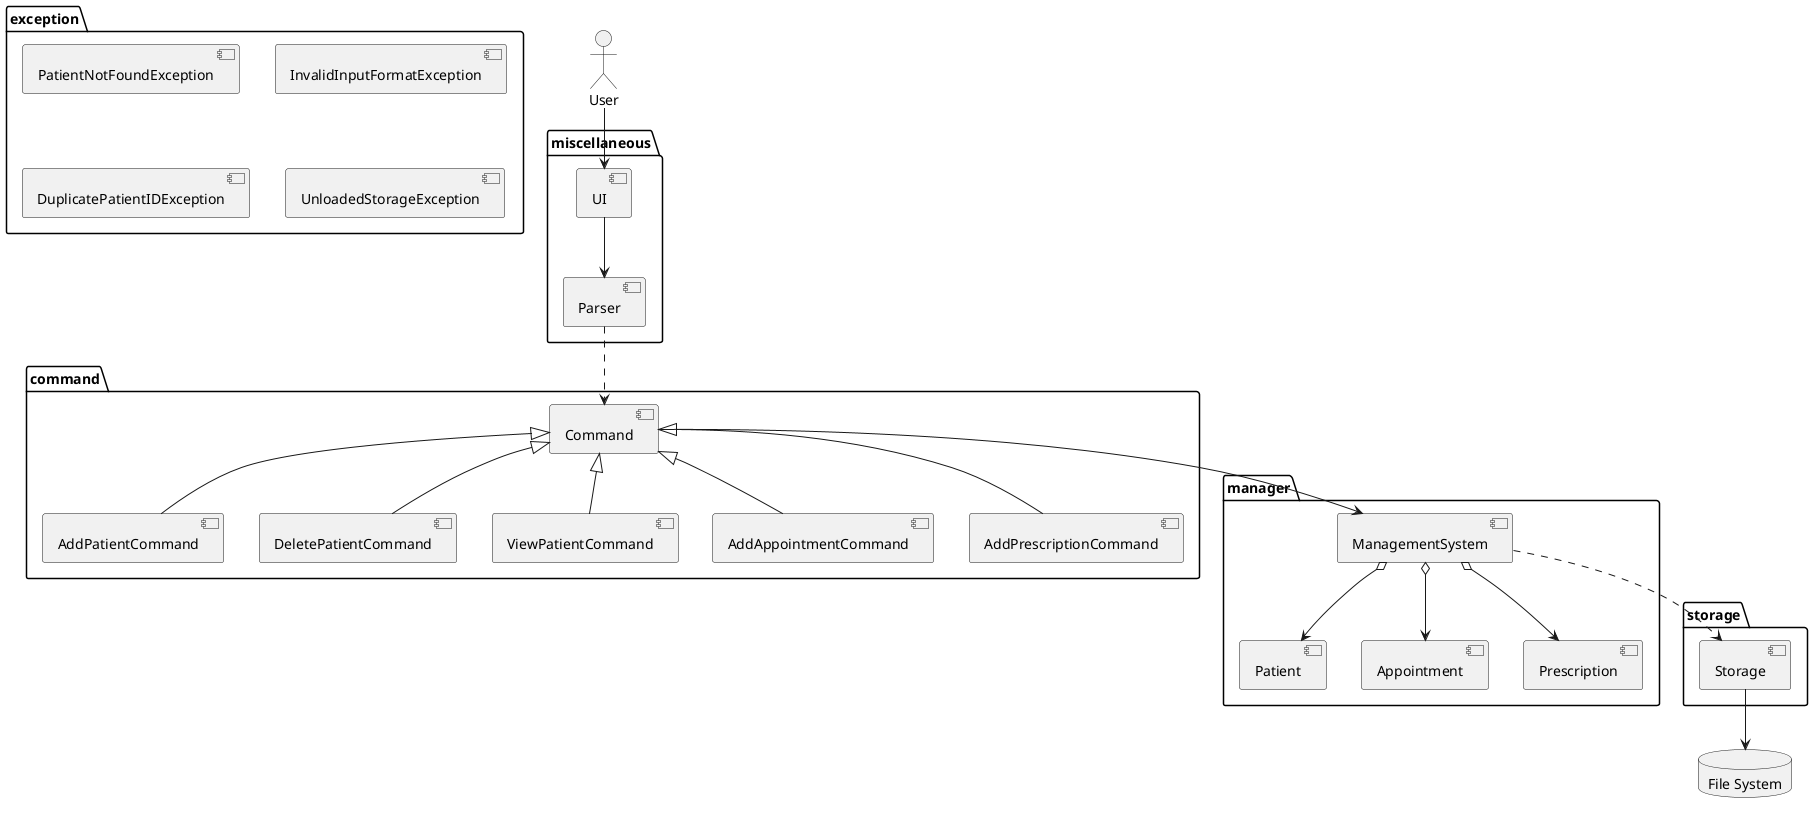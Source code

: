 @startuml
actor User

package "miscellaneous" {
  [UI]
  [Parser]
}

package "command" {
  [AddPatientCommand]
  [DeletePatientCommand]
  [ViewPatientCommand]
  [AddAppointmentCommand]
  [AddPrescriptionCommand]
  [Command]
  [Command] <|-- [AddPatientCommand]
  [Command] <|-- [DeletePatientCommand]
  [Command] <|-- [ViewPatientCommand]
  [Command] <|-- [AddAppointmentCommand]
  [Command] <|-- [AddPrescriptionCommand]
}

package "manager" {
  [Patient]
  [Appointment]
  [Prescription]
  [ManagementSystem]
  
  [ManagementSystem] o--> [Patient]
  [ManagementSystem] o--> [Appointment]
  [ManagementSystem] o--> [Prescription]
}

package "storage" {
  [Storage]
}

package "exception" {
  [PatientNotFoundException]
  [InvalidInputFormatException]
  [DuplicatePatientIDException]
  [UnloadedStorageException]
}

database "File System" as filesystem

User --> [UI]
[UI] --> [Parser]
[Parser] ..> [Command]
[Command] --> [ManagementSystem]

[ManagementSystem] ..> [Storage]
[Storage] --> filesystem

@enduml 